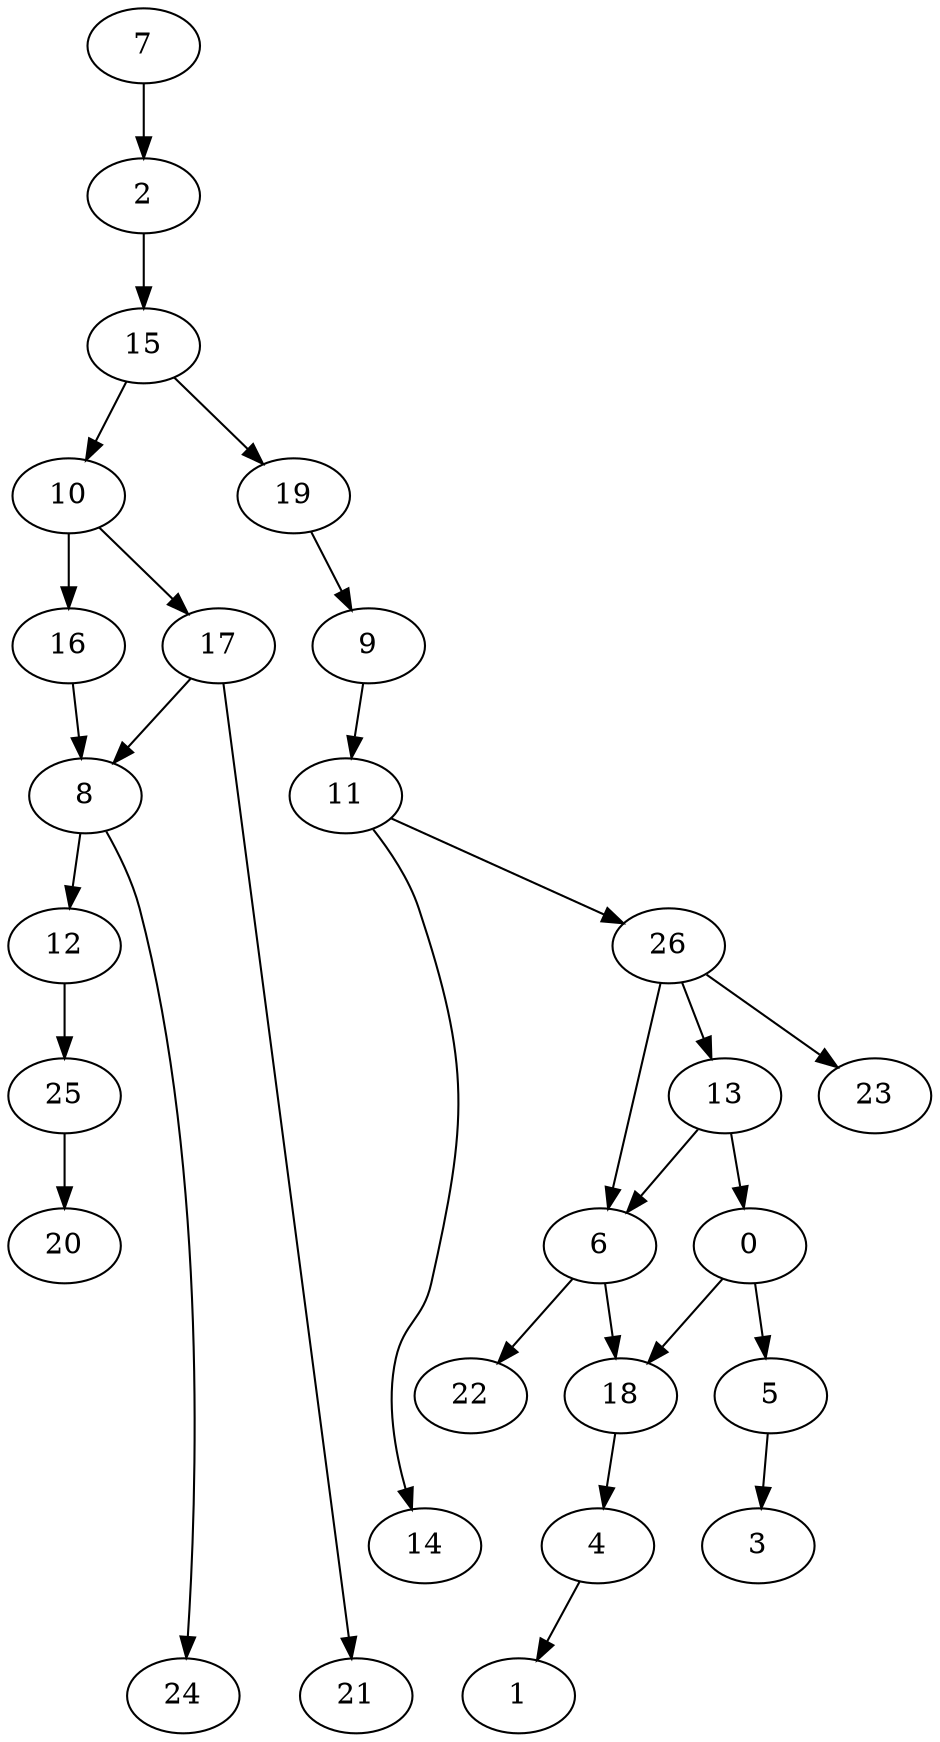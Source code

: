 digraph G {
    0;
    5;
    18;
    3;
    4;
    1;
    2;
    15;
    10;
    19;
    16;
    17;
    9;
    6;
    22;
    7;
    8;
    12;
    24;
    25;
    20;
    11;
    14;
    26;
    13;
    23;
    21;
    0 -> 5 [weight=0];
    0 -> 18 [weight=0];
    5 -> 3 [weight=0];
    18 -> 4 [weight=0];
    4 -> 1 [weight=0];
    2 -> 15 [weight=0];
    15 -> 10 [weight=0];
    15 -> 19 [weight=0];
    10 -> 16 [weight=1];
    10 -> 17 [weight=0];
    19 -> 9 [weight=0];
    16 -> 8 [weight=0];
    17 -> 8 [weight=0];
    17 -> 21 [weight=0];
    9 -> 11 [weight=0];
    6 -> 18 [weight=0];
    6 -> 22 [weight=0];
    7 -> 2 [weight=0];
    8 -> 12 [weight=0];
    8 -> 24 [weight=0];
    12 -> 25 [weight=0];
    25 -> 20 [weight=0];
    11 -> 14 [weight=0];
    11 -> 26 [weight=0];
    26 -> 6 [weight=0];
    26 -> 13 [weight=0];
    26 -> 23 [weight=0];
    13 -> 0 [weight=0];
    13 -> 6 [weight=0];
}
